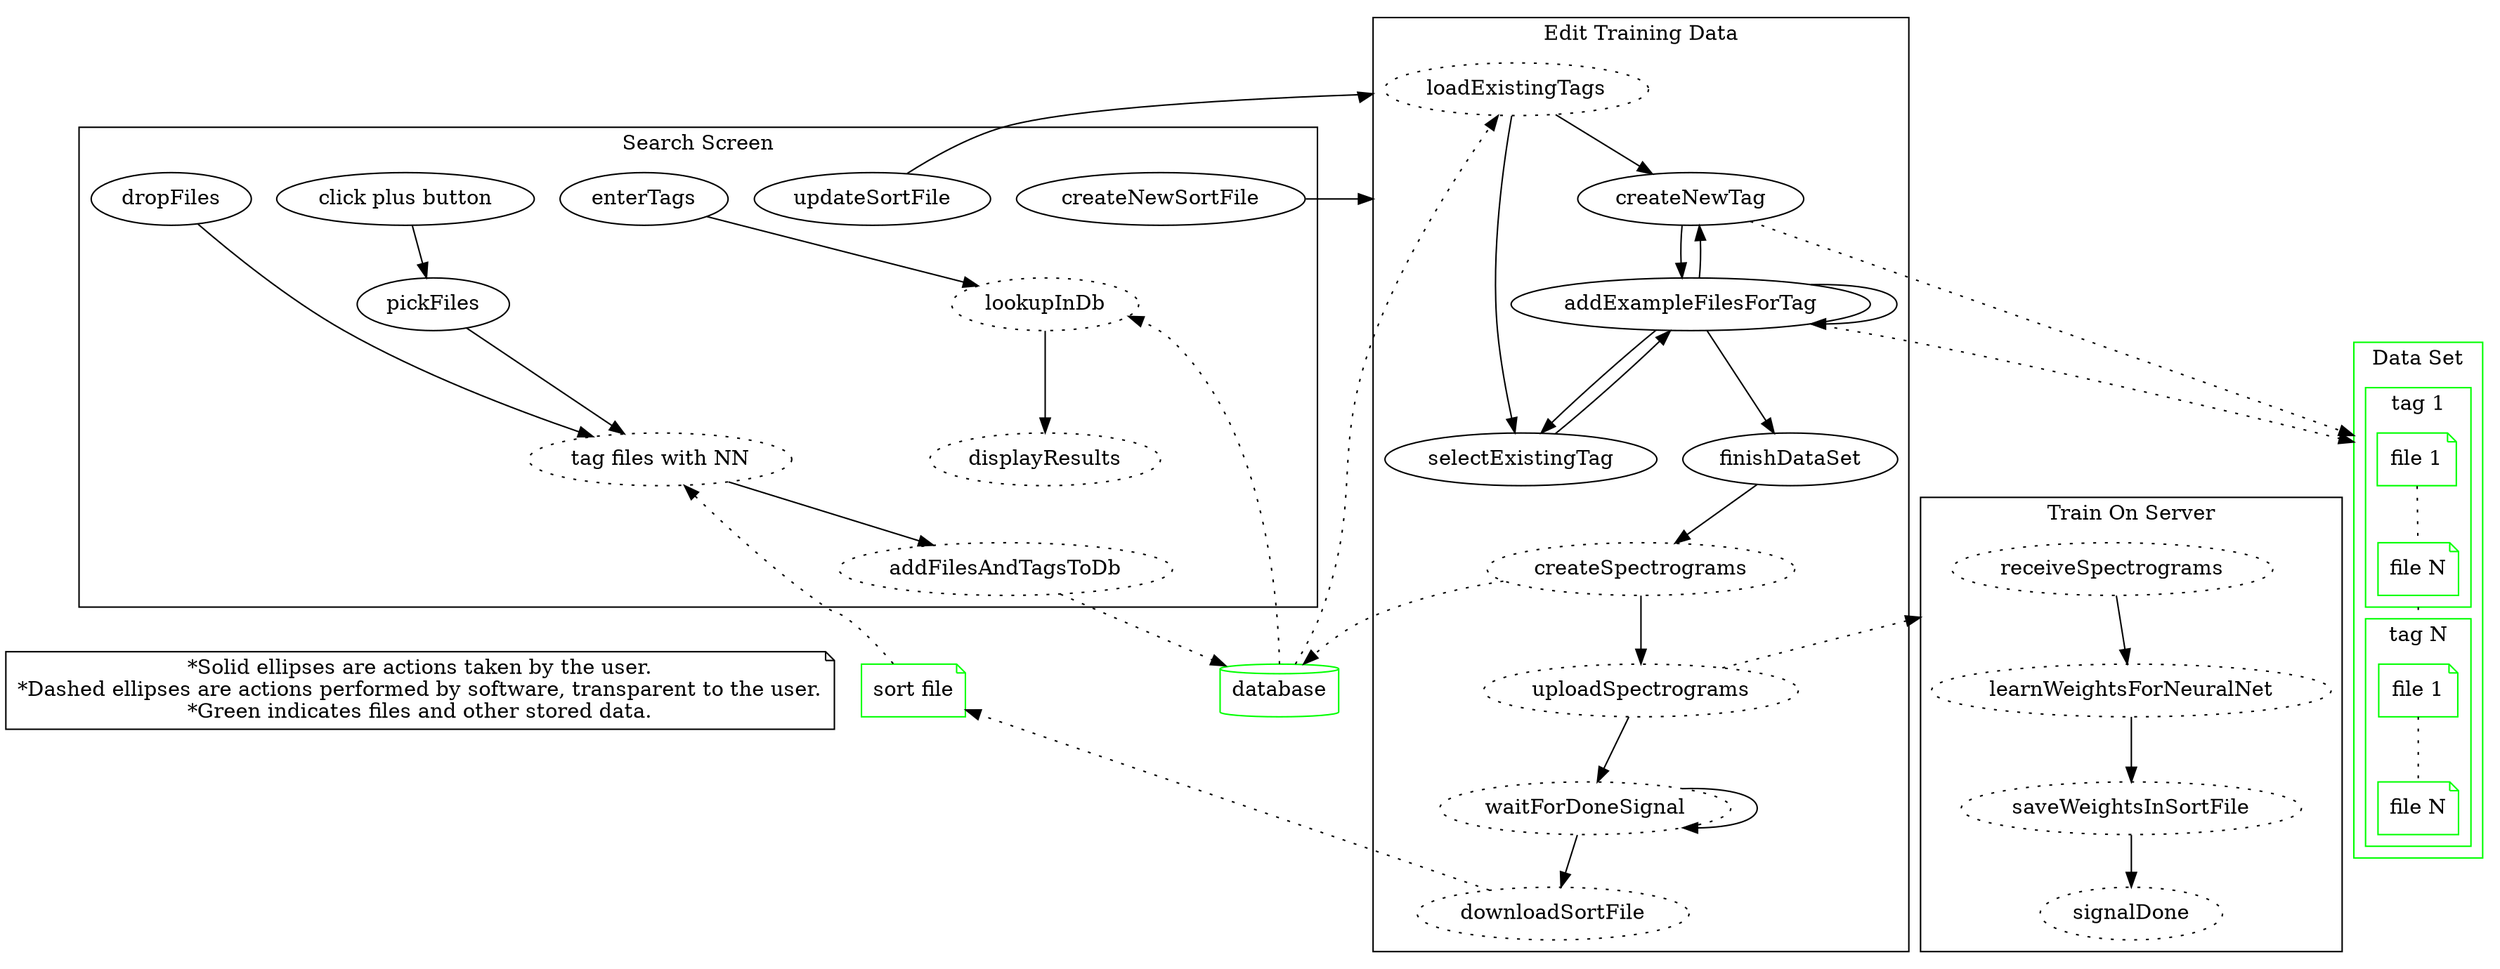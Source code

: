 digraph Vibrary
{
   compound=true;

   subgraph Legend
   {
      rank="max";
      
      legend [shape="note";label="*Solid ellipses are actions taken by the user.\n*Dashed ellipses are actions performed by software, transparent to the user.\n*Green indicates files and other stored data."];
   }
   
   subgraph Artifacts
   {
      color="green";

      subgraph Files
      {
         rank="sink";
         database [shape="cylinder";color="green"];
         sortFile [label="sort file";shape="note";color="green"];
      }

      subgraph clusterDataSet
      {
         label="Data Set";
         shape="folder";
         color="green";

         edge [dir="none";style="dotted"]
	 node [shape="note";color="green"];
      
         subgraph clusterTag1
         {
            label="tag 1";
            shape="folder";
	    
            file11 [label = "file 1"];
            file1N [label = "file N"];
         }
      
         subgraph clusterTagN
         {
            label="tag N";
            shape="tab";

            file21 [label = "file 1"];
            file2N [label = "file N"];
         }
	 
         file11 -> file1N;
         file21 -> file2N;

         file1N->file21 [ltail=clusterTag1;lhead=clusterTagN;style="dotted"];
      }
   }

   subgraph clusterSearch
   {
	label="Search Screen";

        subgraph userActions
	{
	   rank="min";

	   createNewSortFile;
	   updateSortFile;
	   plusButton [label="click plus button"];
           dropFiles;
	   enterTags;

	}

        lookupInDb [style="dotted"];
	tagFiles [label="tag files with NN";style="dotted"];
	addFilesAndTagsToDb [style="dotted"];
	displayResults [style="dotted"];
	pickFiles;
	
	enterTags -> lookupInDb -> displayResults;
	dropFiles -> tagFiles -> addFilesAndTagsToDb;
	plusButton -> pickFiles -> tagFiles;

	sortFile -> tagFiles [style="dotted"];
   }


   database -> lookupInDb [style="dotted"];
   addFilesAndTagsToDb -> database [style="dotted"];


   subgraph clusterTrain
   {
      label="Train On Server";
      node [style="dotted"];

      node [style="dotted"];
      receiveSpectrograms;
      learnWeightsForNeuralNet;
      saveWeightsInSortFile;
      signalDone;
   }

   subgraph clusterDataSetEditing
   {
      label="Edit Training Data";

      loadExistingTags [style="dotted"];
      createSpectrograms [style="dotted"];
      uploadSpectrograms [style="dotted"];
      waitForDoneSignal [style="dotted"];
      downloadSortFile [style="dotted"];

      createNewTag -> addExampleFilesForTag -> finishDataSet;
      loadExistingTags -> selectExistingTag -> addExampleFilesForTag;
      loadExistingTags -> createNewTag;
      addExampleFilesForTag -> addExampleFilesForTag;
      addExampleFilesForTag -> createNewTag;
      addExampleFilesForTag -> selectExistingTag;
      finishDataSet -> createSpectrograms -> uploadSpectrograms;
      uploadSpectrograms -> waitForDoneSignal -> downloadSortFile;      
      waitForDoneSignal -> waitForDoneSignal;

      // Data edges
      createNewSortFile -> createNewTag [lhead="clusterDataSetEditing"];
      updateSortFile -> loadExistingTags [lhead="clusterDataSetEditing"];
      // !!! The edge below throws off the flow of the diagram, but it should be there. Oddly connecting to uploadSpectrograms works fine.
      //file11 -> createSpectrograms [ltail="clusterDataSet";style="dotted"];
      
      uploadSpectrograms -> receiveSpectrograms [lhead="clusterTrain";style="dotted"];
      
      edge [style="dotted"];
      createNewTag -> file11 [lhead=clusterDataSet];
      addExampleFilesForTag -> file11 [lhead=clusterDataSet];
      database -> loadExistingTags;
      downloadSortFile -> sortFile;
      createSpectrograms -> database;
      edge [style="solid"];
   }

   // Training connections;
   receiveSpectrograms -> learnWeightsForNeuralNet -> saveWeightsInSortFile -> signalDone;
}
